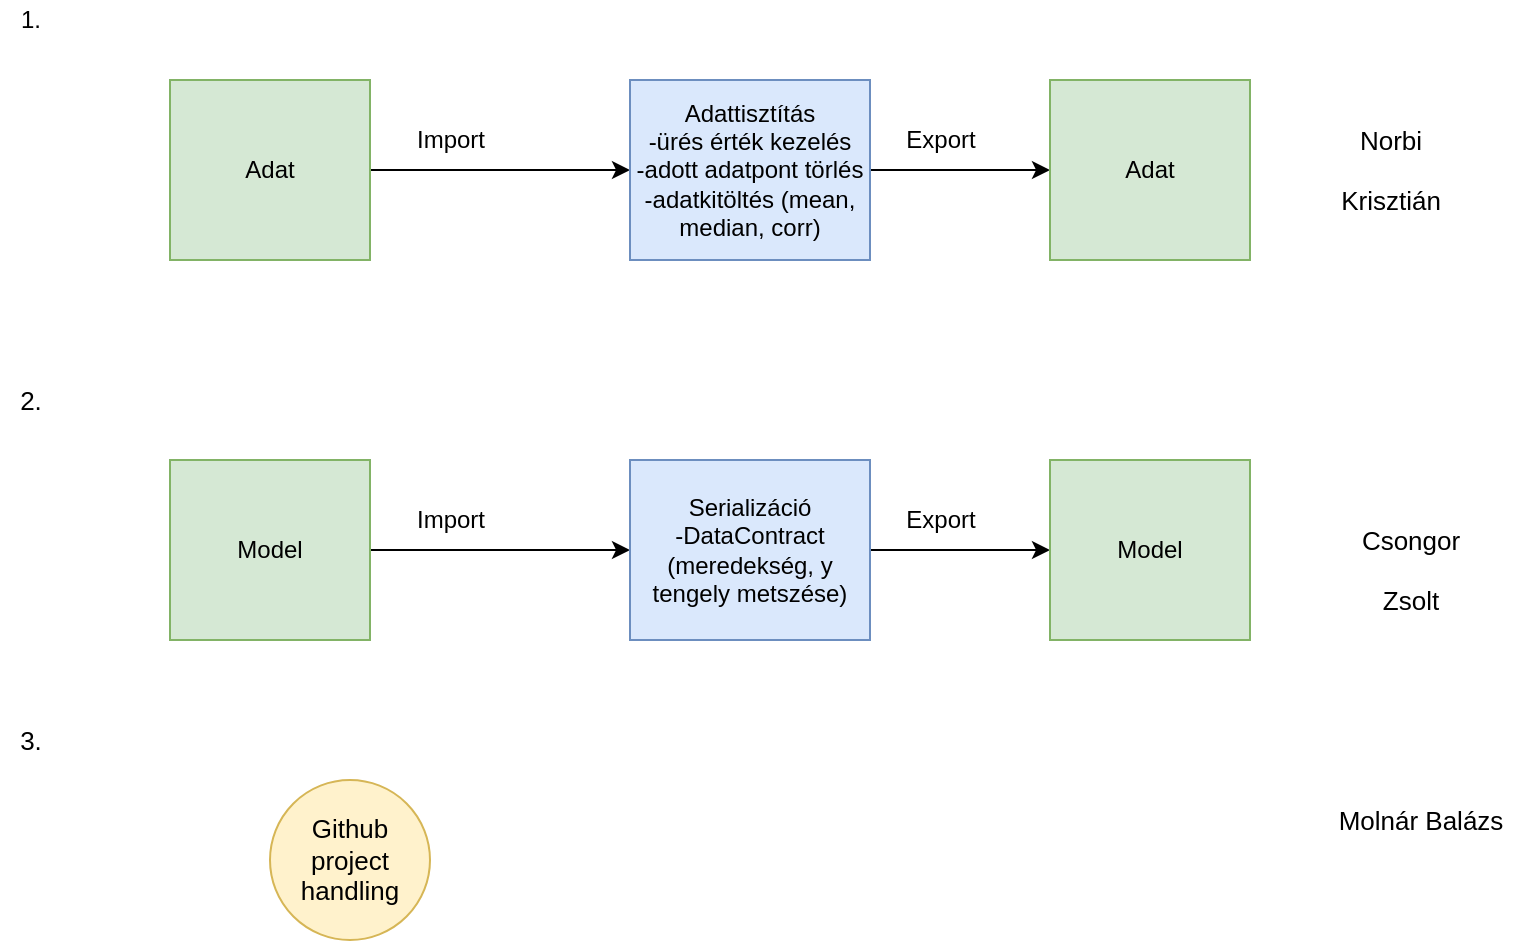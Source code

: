 <mxfile version="15.4.3" type="device"><diagram id="tGxqJvnXdeUZBc3omy1t" name="Page-1"><mxGraphModel dx="1038" dy="547" grid="1" gridSize="10" guides="1" tooltips="1" connect="1" arrows="1" fold="1" page="1" pageScale="1" pageWidth="1100" pageHeight="850" math="0" shadow="0"><root><mxCell id="0"/><mxCell id="1" parent="0"/><mxCell id="AliCxGGVGyBpdeuMJP9S-3" style="edgeStyle=orthogonalEdgeStyle;rounded=0;orthogonalLoop=1;jettySize=auto;html=1;exitX=1;exitY=0.5;exitDx=0;exitDy=0;" edge="1" parent="1" source="AliCxGGVGyBpdeuMJP9S-1" target="AliCxGGVGyBpdeuMJP9S-2"><mxGeometry relative="1" as="geometry"/></mxCell><mxCell id="AliCxGGVGyBpdeuMJP9S-1" value="Adat" style="rounded=0;whiteSpace=wrap;html=1;fillColor=#d5e8d4;strokeColor=#82b366;" vertex="1" parent="1"><mxGeometry x="190" y="120" width="100" height="90" as="geometry"/></mxCell><mxCell id="AliCxGGVGyBpdeuMJP9S-4" style="edgeStyle=orthogonalEdgeStyle;rounded=0;orthogonalLoop=1;jettySize=auto;html=1;exitX=1;exitY=0.5;exitDx=0;exitDy=0;entryX=0;entryY=0.5;entryDx=0;entryDy=0;" edge="1" parent="1" source="AliCxGGVGyBpdeuMJP9S-2" target="AliCxGGVGyBpdeuMJP9S-5"><mxGeometry relative="1" as="geometry"><mxPoint x="620" y="165" as="targetPoint"/></mxGeometry></mxCell><mxCell id="AliCxGGVGyBpdeuMJP9S-2" value="Adattisztítás&lt;br&gt;-ürés érték kezelés&lt;br&gt;-adott adatpont törlés&lt;br&gt;-adatkitöltés (mean, median, corr)" style="rounded=0;whiteSpace=wrap;html=1;fillColor=#dae8fc;strokeColor=#6c8ebf;" vertex="1" parent="1"><mxGeometry x="420" y="120" width="120" height="90" as="geometry"/></mxCell><mxCell id="AliCxGGVGyBpdeuMJP9S-5" value="Adat" style="rounded=0;whiteSpace=wrap;html=1;fillColor=#d5e8d4;strokeColor=#82b366;" vertex="1" parent="1"><mxGeometry x="630" y="120" width="100" height="90" as="geometry"/></mxCell><mxCell id="AliCxGGVGyBpdeuMJP9S-6" value="Import" style="text;html=1;align=center;verticalAlign=middle;resizable=0;points=[];autosize=1;strokeColor=none;fillColor=none;" vertex="1" parent="1"><mxGeometry x="305" y="140" width="50" height="20" as="geometry"/></mxCell><mxCell id="AliCxGGVGyBpdeuMJP9S-7" value="Export" style="text;html=1;align=center;verticalAlign=middle;resizable=0;points=[];autosize=1;strokeColor=none;fillColor=none;" vertex="1" parent="1"><mxGeometry x="550" y="140" width="50" height="20" as="geometry"/></mxCell><mxCell id="AliCxGGVGyBpdeuMJP9S-10" value="1." style="text;html=1;align=center;verticalAlign=middle;resizable=0;points=[];autosize=1;strokeColor=none;fillColor=none;" vertex="1" parent="1"><mxGeometry x="105" y="80" width="30" height="20" as="geometry"/></mxCell><mxCell id="AliCxGGVGyBpdeuMJP9S-11" style="edgeStyle=orthogonalEdgeStyle;rounded=0;orthogonalLoop=1;jettySize=auto;html=1;exitX=1;exitY=0.5;exitDx=0;exitDy=0;" edge="1" parent="1" source="AliCxGGVGyBpdeuMJP9S-12" target="AliCxGGVGyBpdeuMJP9S-14"><mxGeometry relative="1" as="geometry"/></mxCell><mxCell id="AliCxGGVGyBpdeuMJP9S-12" value="Model" style="rounded=0;whiteSpace=wrap;html=1;fillColor=#d5e8d4;strokeColor=#82b366;" vertex="1" parent="1"><mxGeometry x="190" y="310" width="100" height="90" as="geometry"/></mxCell><mxCell id="AliCxGGVGyBpdeuMJP9S-13" style="edgeStyle=orthogonalEdgeStyle;rounded=0;orthogonalLoop=1;jettySize=auto;html=1;exitX=1;exitY=0.5;exitDx=0;exitDy=0;entryX=0;entryY=0.5;entryDx=0;entryDy=0;" edge="1" parent="1" source="AliCxGGVGyBpdeuMJP9S-14" target="AliCxGGVGyBpdeuMJP9S-15"><mxGeometry relative="1" as="geometry"><mxPoint x="620" y="355" as="targetPoint"/></mxGeometry></mxCell><mxCell id="AliCxGGVGyBpdeuMJP9S-14" value="Serializáció&lt;br&gt;-DataContract (meredekség, y tengely metszése)" style="rounded=0;whiteSpace=wrap;html=1;fillColor=#dae8fc;strokeColor=#6c8ebf;" vertex="1" parent="1"><mxGeometry x="420" y="310" width="120" height="90" as="geometry"/></mxCell><mxCell id="AliCxGGVGyBpdeuMJP9S-15" value="Model" style="rounded=0;whiteSpace=wrap;html=1;fillColor=#d5e8d4;strokeColor=#82b366;" vertex="1" parent="1"><mxGeometry x="630" y="310" width="100" height="90" as="geometry"/></mxCell><mxCell id="AliCxGGVGyBpdeuMJP9S-16" value="Import" style="text;html=1;align=center;verticalAlign=middle;resizable=0;points=[];autosize=1;strokeColor=none;fillColor=none;" vertex="1" parent="1"><mxGeometry x="305" y="330" width="50" height="20" as="geometry"/></mxCell><mxCell id="AliCxGGVGyBpdeuMJP9S-17" value="Export" style="text;html=1;align=center;verticalAlign=middle;resizable=0;points=[];autosize=1;strokeColor=none;fillColor=none;" vertex="1" parent="1"><mxGeometry x="550" y="330" width="50" height="20" as="geometry"/></mxCell><mxCell id="AliCxGGVGyBpdeuMJP9S-18" value="2." style="text;html=1;align=center;verticalAlign=middle;resizable=0;points=[];autosize=1;strokeColor=none;fillColor=none;fontSize=13;" vertex="1" parent="1"><mxGeometry x="105" y="270" width="30" height="20" as="geometry"/></mxCell><mxCell id="AliCxGGVGyBpdeuMJP9S-19" value="3." style="text;html=1;align=center;verticalAlign=middle;resizable=0;points=[];autosize=1;strokeColor=none;fillColor=none;fontSize=13;" vertex="1" parent="1"><mxGeometry x="105" y="440" width="30" height="20" as="geometry"/></mxCell><mxCell id="AliCxGGVGyBpdeuMJP9S-20" value="Github project handling" style="ellipse;whiteSpace=wrap;html=1;aspect=fixed;fontSize=13;fillColor=#fff2cc;strokeColor=#d6b656;" vertex="1" parent="1"><mxGeometry x="240" y="470" width="80" height="80" as="geometry"/></mxCell><mxCell id="AliCxGGVGyBpdeuMJP9S-21" value="Molnár Balázs" style="text;html=1;align=center;verticalAlign=middle;resizable=0;points=[];autosize=1;strokeColor=none;fillColor=none;fontSize=13;" vertex="1" parent="1"><mxGeometry x="765" y="480" width="100" height="20" as="geometry"/></mxCell><mxCell id="AliCxGGVGyBpdeuMJP9S-22" value="Csongor" style="text;html=1;align=center;verticalAlign=middle;resizable=0;points=[];autosize=1;strokeColor=none;fillColor=none;fontSize=13;" vertex="1" parent="1"><mxGeometry x="780" y="340" width="60" height="20" as="geometry"/></mxCell><mxCell id="AliCxGGVGyBpdeuMJP9S-23" value="Zsolt" style="text;html=1;align=center;verticalAlign=middle;resizable=0;points=[];autosize=1;strokeColor=none;fillColor=none;fontSize=13;" vertex="1" parent="1"><mxGeometry x="790" y="370" width="40" height="20" as="geometry"/></mxCell><mxCell id="AliCxGGVGyBpdeuMJP9S-24" value="Norbi" style="text;html=1;align=center;verticalAlign=middle;resizable=0;points=[];autosize=1;strokeColor=none;fillColor=none;fontSize=13;" vertex="1" parent="1"><mxGeometry x="775" y="140" width="50" height="20" as="geometry"/></mxCell><mxCell id="AliCxGGVGyBpdeuMJP9S-25" value="Krisztián" style="text;html=1;align=center;verticalAlign=middle;resizable=0;points=[];autosize=1;strokeColor=none;fillColor=none;fontSize=13;" vertex="1" parent="1"><mxGeometry x="765" y="170" width="70" height="20" as="geometry"/></mxCell></root></mxGraphModel></diagram></mxfile>